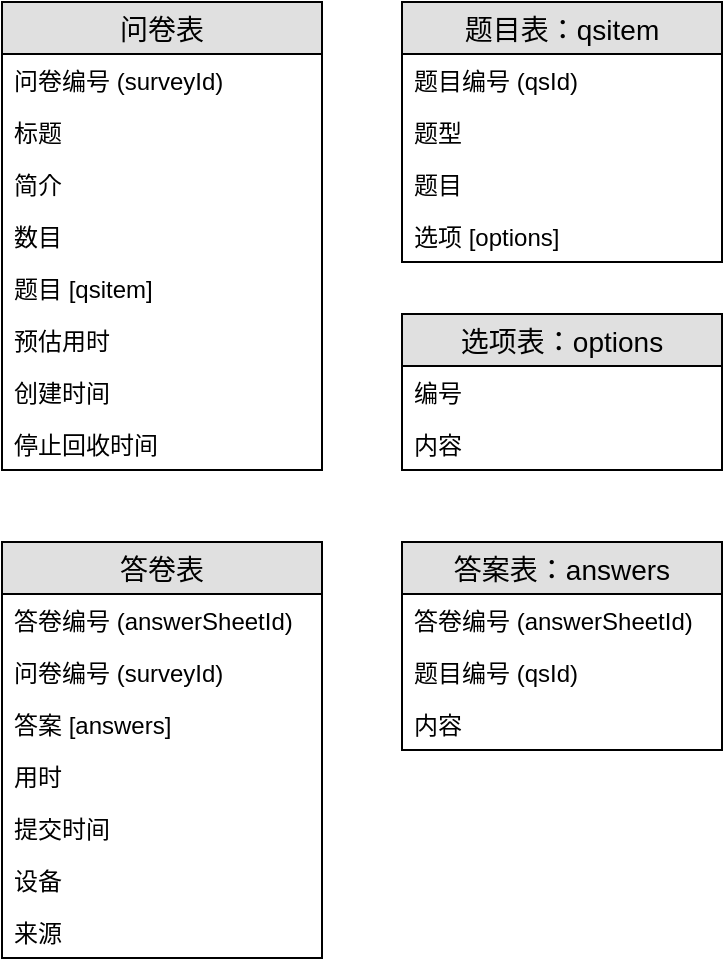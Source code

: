 <mxfile version="12.6.2" type="device"><diagram id="Euj9MhcV8Sro6V6bX1AT" name="Page-1"><mxGraphModel dx="1038" dy="548" grid="1" gridSize="10" guides="1" tooltips="1" connect="1" arrows="1" fold="1" page="1" pageScale="1" pageWidth="827" pageHeight="1169" math="0" shadow="0"><root><mxCell id="0"/><mxCell id="1" parent="0"/><mxCell id="9m8-N_zQp_Ub-yqHI2X9-1" value="问卷表" style="swimlane;fontStyle=0;childLayout=stackLayout;horizontal=1;startSize=26;fillColor=#e0e0e0;horizontalStack=0;resizeParent=1;resizeParentMax=0;resizeLast=0;collapsible=1;marginBottom=0;swimlaneFillColor=#ffffff;align=center;fontSize=14;" vertex="1" parent="1"><mxGeometry x="40" y="40" width="160" height="234" as="geometry"/></mxCell><mxCell id="9m8-N_zQp_Ub-yqHI2X9-2" value="问卷编号 (surveyId)" style="text;strokeColor=none;fillColor=none;spacingLeft=4;spacingRight=4;overflow=hidden;rotatable=0;points=[[0,0.5],[1,0.5]];portConstraint=eastwest;fontSize=12;" vertex="1" parent="9m8-N_zQp_Ub-yqHI2X9-1"><mxGeometry y="26" width="160" height="26" as="geometry"/></mxCell><mxCell id="9m8-N_zQp_Ub-yqHI2X9-3" value="标题" style="text;strokeColor=none;fillColor=none;spacingLeft=4;spacingRight=4;overflow=hidden;rotatable=0;points=[[0,0.5],[1,0.5]];portConstraint=eastwest;fontSize=12;" vertex="1" parent="9m8-N_zQp_Ub-yqHI2X9-1"><mxGeometry y="52" width="160" height="26" as="geometry"/></mxCell><mxCell id="9m8-N_zQp_Ub-yqHI2X9-4" value="简介" style="text;strokeColor=none;fillColor=none;spacingLeft=4;spacingRight=4;overflow=hidden;rotatable=0;points=[[0,0.5],[1,0.5]];portConstraint=eastwest;fontSize=12;" vertex="1" parent="9m8-N_zQp_Ub-yqHI2X9-1"><mxGeometry y="78" width="160" height="26" as="geometry"/></mxCell><mxCell id="9m8-N_zQp_Ub-yqHI2X9-5" value="数目" style="text;strokeColor=none;fillColor=none;spacingLeft=4;spacingRight=4;overflow=hidden;rotatable=0;points=[[0,0.5],[1,0.5]];portConstraint=eastwest;fontSize=12;" vertex="1" parent="9m8-N_zQp_Ub-yqHI2X9-1"><mxGeometry y="104" width="160" height="26" as="geometry"/></mxCell><mxCell id="9m8-N_zQp_Ub-yqHI2X9-6" value="题目 [qsitem]" style="text;strokeColor=none;fillColor=none;spacingLeft=4;spacingRight=4;overflow=hidden;rotatable=0;points=[[0,0.5],[1,0.5]];portConstraint=eastwest;fontSize=12;" vertex="1" parent="9m8-N_zQp_Ub-yqHI2X9-1"><mxGeometry y="130" width="160" height="26" as="geometry"/></mxCell><mxCell id="9m8-N_zQp_Ub-yqHI2X9-7" value="预估用时" style="text;strokeColor=none;fillColor=none;spacingLeft=4;spacingRight=4;overflow=hidden;rotatable=0;points=[[0,0.5],[1,0.5]];portConstraint=eastwest;fontSize=12;" vertex="1" parent="9m8-N_zQp_Ub-yqHI2X9-1"><mxGeometry y="156" width="160" height="26" as="geometry"/></mxCell><mxCell id="9m8-N_zQp_Ub-yqHI2X9-8" value="创建时间" style="text;strokeColor=none;fillColor=none;spacingLeft=4;spacingRight=4;overflow=hidden;rotatable=0;points=[[0,0.5],[1,0.5]];portConstraint=eastwest;fontSize=12;" vertex="1" parent="9m8-N_zQp_Ub-yqHI2X9-1"><mxGeometry y="182" width="160" height="26" as="geometry"/></mxCell><mxCell id="9m8-N_zQp_Ub-yqHI2X9-9" value="停止回收时间" style="text;strokeColor=none;fillColor=none;spacingLeft=4;spacingRight=4;overflow=hidden;rotatable=0;points=[[0,0.5],[1,0.5]];portConstraint=eastwest;fontSize=12;" vertex="1" parent="9m8-N_zQp_Ub-yqHI2X9-1"><mxGeometry y="208" width="160" height="26" as="geometry"/></mxCell><mxCell id="9m8-N_zQp_Ub-yqHI2X9-10" value="题目表：qsitem" style="swimlane;fontStyle=0;childLayout=stackLayout;horizontal=1;startSize=26;fillColor=#e0e0e0;horizontalStack=0;resizeParent=1;resizeParentMax=0;resizeLast=0;collapsible=1;marginBottom=0;swimlaneFillColor=#ffffff;align=center;fontSize=14;" vertex="1" parent="1"><mxGeometry x="240" y="40" width="160" height="130" as="geometry"/></mxCell><mxCell id="9m8-N_zQp_Ub-yqHI2X9-11" value="题目编号 (qsId)" style="text;strokeColor=none;fillColor=none;spacingLeft=4;spacingRight=4;overflow=hidden;rotatable=0;points=[[0,0.5],[1,0.5]];portConstraint=eastwest;fontSize=12;" vertex="1" parent="9m8-N_zQp_Ub-yqHI2X9-10"><mxGeometry y="26" width="160" height="26" as="geometry"/></mxCell><mxCell id="9m8-N_zQp_Ub-yqHI2X9-12" value="题型" style="text;strokeColor=none;fillColor=none;spacingLeft=4;spacingRight=4;overflow=hidden;rotatable=0;points=[[0,0.5],[1,0.5]];portConstraint=eastwest;fontSize=12;" vertex="1" parent="9m8-N_zQp_Ub-yqHI2X9-10"><mxGeometry y="52" width="160" height="26" as="geometry"/></mxCell><mxCell id="9m8-N_zQp_Ub-yqHI2X9-13" value="题目" style="text;strokeColor=none;fillColor=none;spacingLeft=4;spacingRight=4;overflow=hidden;rotatable=0;points=[[0,0.5],[1,0.5]];portConstraint=eastwest;fontSize=12;" vertex="1" parent="9m8-N_zQp_Ub-yqHI2X9-10"><mxGeometry y="78" width="160" height="26" as="geometry"/></mxCell><mxCell id="9m8-N_zQp_Ub-yqHI2X9-14" value="选项 [options]" style="text;strokeColor=none;fillColor=none;spacingLeft=4;spacingRight=4;overflow=hidden;rotatable=0;points=[[0,0.5],[1,0.5]];portConstraint=eastwest;fontSize=12;" vertex="1" parent="9m8-N_zQp_Ub-yqHI2X9-10"><mxGeometry y="104" width="160" height="26" as="geometry"/></mxCell><mxCell id="9m8-N_zQp_Ub-yqHI2X9-15" value="选项表：options" style="swimlane;fontStyle=0;childLayout=stackLayout;horizontal=1;startSize=26;fillColor=#e0e0e0;horizontalStack=0;resizeParent=1;resizeParentMax=0;resizeLast=0;collapsible=1;marginBottom=0;swimlaneFillColor=#ffffff;align=center;fontSize=14;" vertex="1" parent="1"><mxGeometry x="240" y="196" width="160" height="78" as="geometry"/></mxCell><mxCell id="9m8-N_zQp_Ub-yqHI2X9-16" value="编号" style="text;strokeColor=none;fillColor=none;spacingLeft=4;spacingRight=4;overflow=hidden;rotatable=0;points=[[0,0.5],[1,0.5]];portConstraint=eastwest;fontSize=12;" vertex="1" parent="9m8-N_zQp_Ub-yqHI2X9-15"><mxGeometry y="26" width="160" height="26" as="geometry"/></mxCell><mxCell id="9m8-N_zQp_Ub-yqHI2X9-17" value="内容" style="text;strokeColor=none;fillColor=none;spacingLeft=4;spacingRight=4;overflow=hidden;rotatable=0;points=[[0,0.5],[1,0.5]];portConstraint=eastwest;fontSize=12;" vertex="1" parent="9m8-N_zQp_Ub-yqHI2X9-15"><mxGeometry y="52" width="160" height="26" as="geometry"/></mxCell><mxCell id="9m8-N_zQp_Ub-yqHI2X9-19" value="答卷表" style="swimlane;fontStyle=0;childLayout=stackLayout;horizontal=1;startSize=26;fillColor=#e0e0e0;horizontalStack=0;resizeParent=1;resizeParentMax=0;resizeLast=0;collapsible=1;marginBottom=0;swimlaneFillColor=#ffffff;align=center;fontSize=14;" vertex="1" parent="1"><mxGeometry x="40" y="310" width="160" height="208" as="geometry"/></mxCell><mxCell id="9m8-N_zQp_Ub-yqHI2X9-20" value="答卷编号 (answerSheetId)" style="text;strokeColor=none;fillColor=none;spacingLeft=4;spacingRight=4;overflow=hidden;rotatable=0;points=[[0,0.5],[1,0.5]];portConstraint=eastwest;fontSize=12;" vertex="1" parent="9m8-N_zQp_Ub-yqHI2X9-19"><mxGeometry y="26" width="160" height="26" as="geometry"/></mxCell><mxCell id="9m8-N_zQp_Ub-yqHI2X9-21" value="问卷编号 (surveyId)" style="text;strokeColor=none;fillColor=none;spacingLeft=4;spacingRight=4;overflow=hidden;rotatable=0;points=[[0,0.5],[1,0.5]];portConstraint=eastwest;fontSize=12;" vertex="1" parent="9m8-N_zQp_Ub-yqHI2X9-19"><mxGeometry y="52" width="160" height="26" as="geometry"/></mxCell><mxCell id="9m8-N_zQp_Ub-yqHI2X9-22" value="答案 [answers]" style="text;strokeColor=none;fillColor=none;spacingLeft=4;spacingRight=4;overflow=hidden;rotatable=0;points=[[0,0.5],[1,0.5]];portConstraint=eastwest;fontSize=12;" vertex="1" parent="9m8-N_zQp_Ub-yqHI2X9-19"><mxGeometry y="78" width="160" height="26" as="geometry"/></mxCell><mxCell id="9m8-N_zQp_Ub-yqHI2X9-23" value="用时" style="text;strokeColor=none;fillColor=none;spacingLeft=4;spacingRight=4;overflow=hidden;rotatable=0;points=[[0,0.5],[1,0.5]];portConstraint=eastwest;fontSize=12;" vertex="1" parent="9m8-N_zQp_Ub-yqHI2X9-19"><mxGeometry y="104" width="160" height="26" as="geometry"/></mxCell><mxCell id="9m8-N_zQp_Ub-yqHI2X9-24" value="提交时间" style="text;strokeColor=none;fillColor=none;spacingLeft=4;spacingRight=4;overflow=hidden;rotatable=0;points=[[0,0.5],[1,0.5]];portConstraint=eastwest;fontSize=12;" vertex="1" parent="9m8-N_zQp_Ub-yqHI2X9-19"><mxGeometry y="130" width="160" height="26" as="geometry"/></mxCell><mxCell id="9m8-N_zQp_Ub-yqHI2X9-25" value="设备" style="text;strokeColor=none;fillColor=none;spacingLeft=4;spacingRight=4;overflow=hidden;rotatable=0;points=[[0,0.5],[1,0.5]];portConstraint=eastwest;fontSize=12;" vertex="1" parent="9m8-N_zQp_Ub-yqHI2X9-19"><mxGeometry y="156" width="160" height="26" as="geometry"/></mxCell><mxCell id="9m8-N_zQp_Ub-yqHI2X9-26" value="来源" style="text;strokeColor=none;fillColor=none;spacingLeft=4;spacingRight=4;overflow=hidden;rotatable=0;points=[[0,0.5],[1,0.5]];portConstraint=eastwest;fontSize=12;" vertex="1" parent="9m8-N_zQp_Ub-yqHI2X9-19"><mxGeometry y="182" width="160" height="26" as="geometry"/></mxCell><mxCell id="9m8-N_zQp_Ub-yqHI2X9-31" value="答案表：answers" style="swimlane;fontStyle=0;childLayout=stackLayout;horizontal=1;startSize=26;fillColor=#e0e0e0;horizontalStack=0;resizeParent=1;resizeParentMax=0;resizeLast=0;collapsible=1;marginBottom=0;swimlaneFillColor=#ffffff;align=center;fontSize=14;" vertex="1" parent="1"><mxGeometry x="240" y="310" width="160" height="104" as="geometry"/></mxCell><mxCell id="9m8-N_zQp_Ub-yqHI2X9-32" value="答卷编号 (answerSheetId)" style="text;strokeColor=none;fillColor=none;spacingLeft=4;spacingRight=4;overflow=hidden;rotatable=0;points=[[0,0.5],[1,0.5]];portConstraint=eastwest;fontSize=12;" vertex="1" parent="9m8-N_zQp_Ub-yqHI2X9-31"><mxGeometry y="26" width="160" height="26" as="geometry"/></mxCell><mxCell id="9m8-N_zQp_Ub-yqHI2X9-33" value="题目编号 (qsId)" style="text;strokeColor=none;fillColor=none;spacingLeft=4;spacingRight=4;overflow=hidden;rotatable=0;points=[[0,0.5],[1,0.5]];portConstraint=eastwest;fontSize=12;" vertex="1" parent="9m8-N_zQp_Ub-yqHI2X9-31"><mxGeometry y="52" width="160" height="26" as="geometry"/></mxCell><mxCell id="9m8-N_zQp_Ub-yqHI2X9-34" value="内容" style="text;strokeColor=none;fillColor=none;spacingLeft=4;spacingRight=4;overflow=hidden;rotatable=0;points=[[0,0.5],[1,0.5]];portConstraint=eastwest;fontSize=12;" vertex="1" parent="9m8-N_zQp_Ub-yqHI2X9-31"><mxGeometry y="78" width="160" height="26" as="geometry"/></mxCell></root></mxGraphModel></diagram></mxfile>